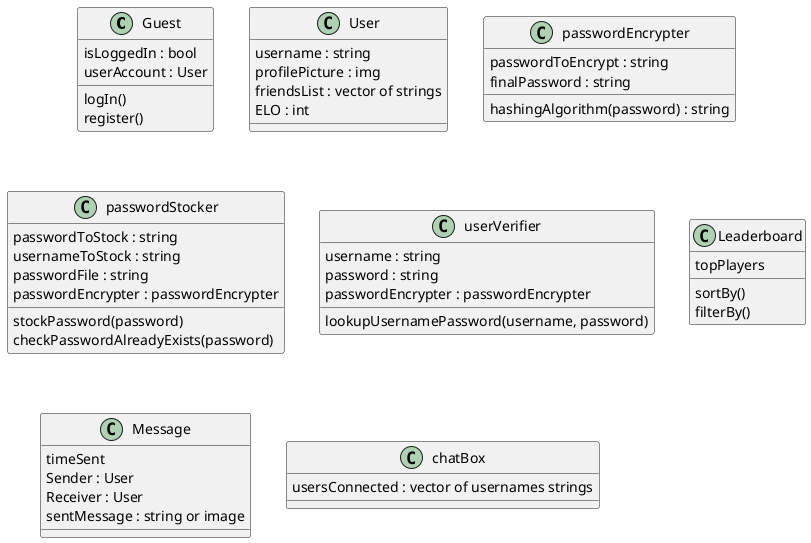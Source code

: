 @startuml UserSideDiagrams
class Guest {
    'Fields
    isLoggedIn : bool
    userAccount : User
    'Methods
        logIn()
        register()        
}

class User {
    'Fields
        username : string /' (Could also be guest so no username yet) '/
        profilePicture : img
        friendsList : vector of strings  /' (Could be empty if no friends. Story of my life :() '/
        ELO : int
}

class passwordEncrypter {
    'Fields
        passwordToEncrypt : string
        finalPassword : string
    'Methods
        hashingAlgorithm(password) : string

}


class passwordStocker{
    'Fields
        passwordToStock : string
        usernameToStock : string
        passwordFile : string /'(File to store passwords to) '/
        passwordEncrypter : passwordEncrypter
    'Methods
        stockPassword(password)
        checkPasswordAlreadyExists(password)
}

class userVerifier {
    'Fields
        username : string
        password : string
        passwordEncrypter : passwordEncrypter
    'Methods
        lookupUsernamePassword(username, password)
}

class Leaderboard {
    'Fields
        topPlayers /' (Glicko rating + W/L ratio or something like that. Glicko probably takes that into account) '/
    'Methods
        sortBy()
        filterBy()
}
class Message {
    'Fields
        timeSent
        Sender : User
        Receiver : User
        sentMessage : string or image    
}

class chatBox {
    usersConnected : vector of usernames strings  
}
@enduml